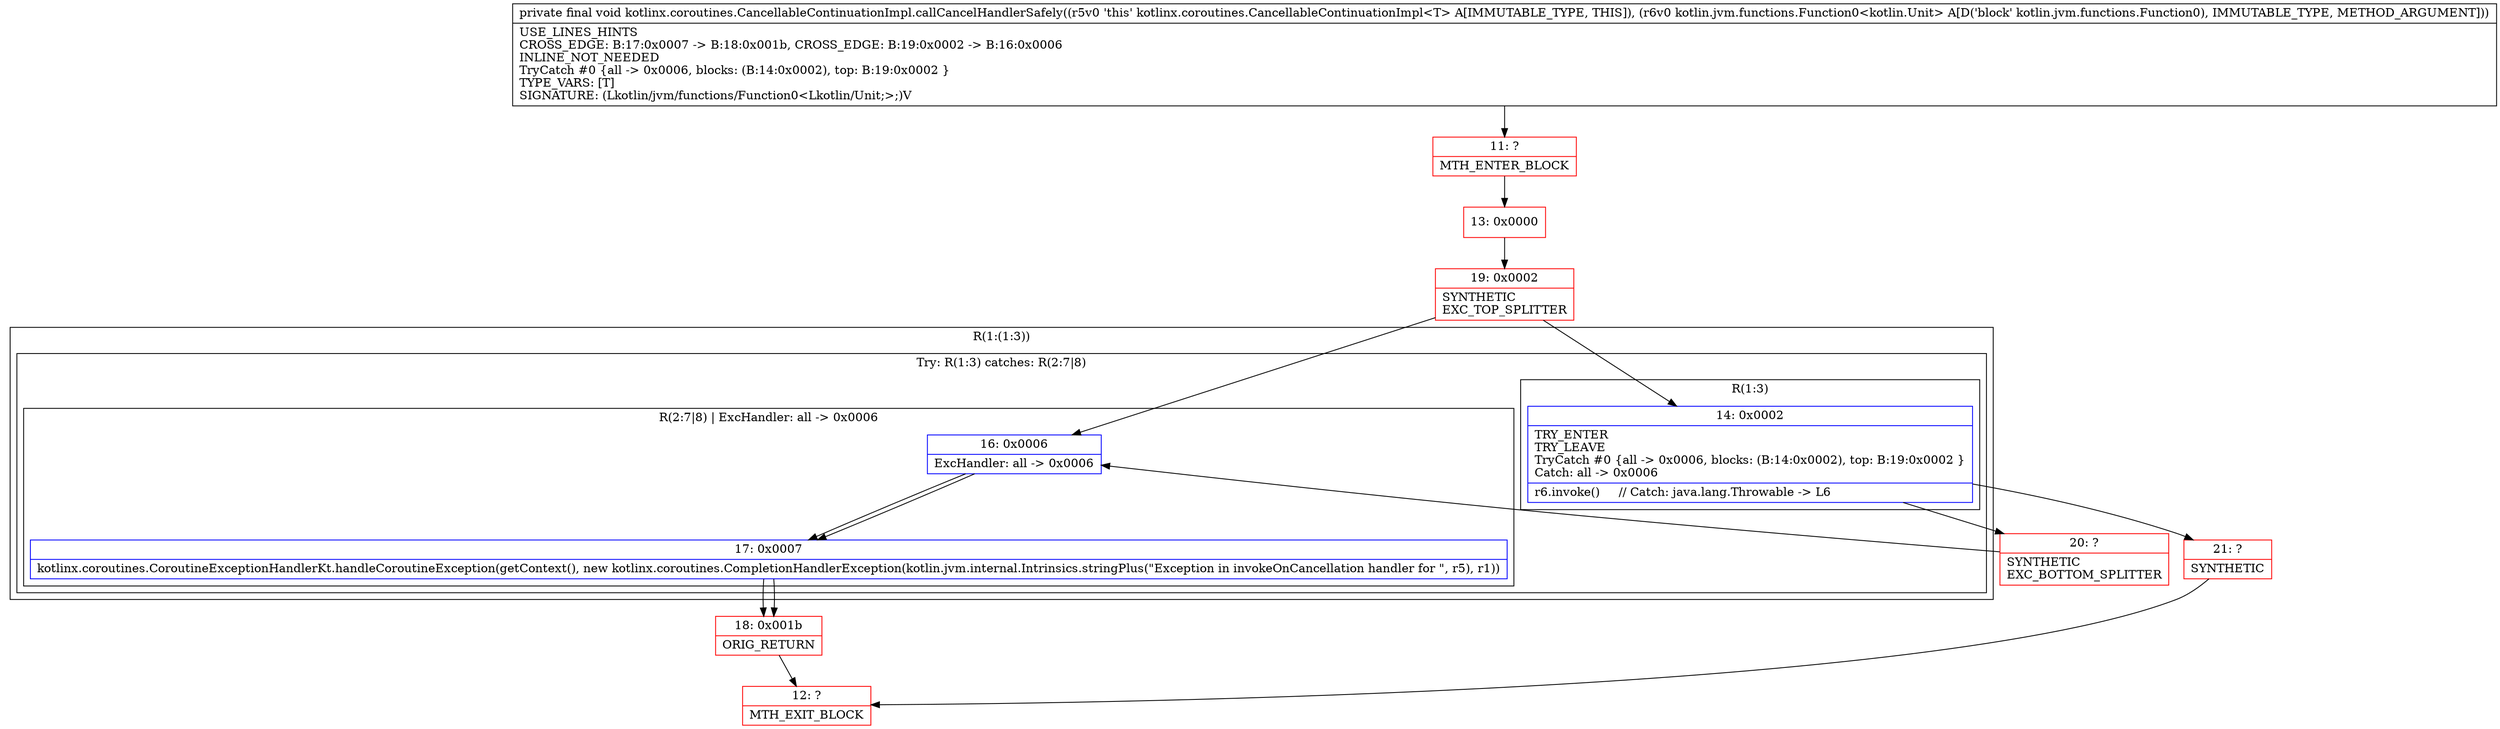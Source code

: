 digraph "CFG forkotlinx.coroutines.CancellableContinuationImpl.callCancelHandlerSafely(Lkotlin\/jvm\/functions\/Function0;)V" {
subgraph cluster_Region_1341780550 {
label = "R(1:(1:3))";
node [shape=record,color=blue];
subgraph cluster_TryCatchRegion_469248033 {
label = "Try: R(1:3) catches: R(2:7|8)";
node [shape=record,color=blue];
subgraph cluster_Region_1521052367 {
label = "R(1:3)";
node [shape=record,color=blue];
Node_14 [shape=record,label="{14\:\ 0x0002|TRY_ENTER\lTRY_LEAVE\lTryCatch #0 \{all \-\> 0x0006, blocks: (B:14:0x0002), top: B:19:0x0002 \}\lCatch: all \-\> 0x0006\l|r6.invoke()     \/\/ Catch: java.lang.Throwable \-\> L6\l}"];
}
subgraph cluster_Region_989035731 {
label = "R(2:7|8) | ExcHandler: all \-\> 0x0006\l";
node [shape=record,color=blue];
Node_16 [shape=record,label="{16\:\ 0x0006|ExcHandler: all \-\> 0x0006\l}"];
Node_17 [shape=record,label="{17\:\ 0x0007|kotlinx.coroutines.CoroutineExceptionHandlerKt.handleCoroutineException(getContext(), new kotlinx.coroutines.CompletionHandlerException(kotlin.jvm.internal.Intrinsics.stringPlus(\"Exception in invokeOnCancellation handler for \", r5), r1))\l}"];
}
}
}
subgraph cluster_Region_989035731 {
label = "R(2:7|8) | ExcHandler: all \-\> 0x0006\l";
node [shape=record,color=blue];
Node_16 [shape=record,label="{16\:\ 0x0006|ExcHandler: all \-\> 0x0006\l}"];
Node_17 [shape=record,label="{17\:\ 0x0007|kotlinx.coroutines.CoroutineExceptionHandlerKt.handleCoroutineException(getContext(), new kotlinx.coroutines.CompletionHandlerException(kotlin.jvm.internal.Intrinsics.stringPlus(\"Exception in invokeOnCancellation handler for \", r5), r1))\l}"];
}
Node_11 [shape=record,color=red,label="{11\:\ ?|MTH_ENTER_BLOCK\l}"];
Node_13 [shape=record,color=red,label="{13\:\ 0x0000}"];
Node_19 [shape=record,color=red,label="{19\:\ 0x0002|SYNTHETIC\lEXC_TOP_SPLITTER\l}"];
Node_20 [shape=record,color=red,label="{20\:\ ?|SYNTHETIC\lEXC_BOTTOM_SPLITTER\l}"];
Node_21 [shape=record,color=red,label="{21\:\ ?|SYNTHETIC\l}"];
Node_12 [shape=record,color=red,label="{12\:\ ?|MTH_EXIT_BLOCK\l}"];
Node_18 [shape=record,color=red,label="{18\:\ 0x001b|ORIG_RETURN\l}"];
MethodNode[shape=record,label="{private final void kotlinx.coroutines.CancellableContinuationImpl.callCancelHandlerSafely((r5v0 'this' kotlinx.coroutines.CancellableContinuationImpl\<T\> A[IMMUTABLE_TYPE, THIS]), (r6v0 kotlin.jvm.functions.Function0\<kotlin.Unit\> A[D('block' kotlin.jvm.functions.Function0), IMMUTABLE_TYPE, METHOD_ARGUMENT]))  | USE_LINES_HINTS\lCROSS_EDGE: B:17:0x0007 \-\> B:18:0x001b, CROSS_EDGE: B:19:0x0002 \-\> B:16:0x0006\lINLINE_NOT_NEEDED\lTryCatch #0 \{all \-\> 0x0006, blocks: (B:14:0x0002), top: B:19:0x0002 \}\lTYPE_VARS: [T]\lSIGNATURE: (Lkotlin\/jvm\/functions\/Function0\<Lkotlin\/Unit;\>;)V\l}"];
MethodNode -> Node_11;Node_14 -> Node_20;
Node_14 -> Node_21;
Node_16 -> Node_17;
Node_17 -> Node_18;
Node_16 -> Node_17;
Node_17 -> Node_18;
Node_11 -> Node_13;
Node_13 -> Node_19;
Node_19 -> Node_14;
Node_19 -> Node_16;
Node_20 -> Node_16;
Node_21 -> Node_12;
Node_18 -> Node_12;
}

